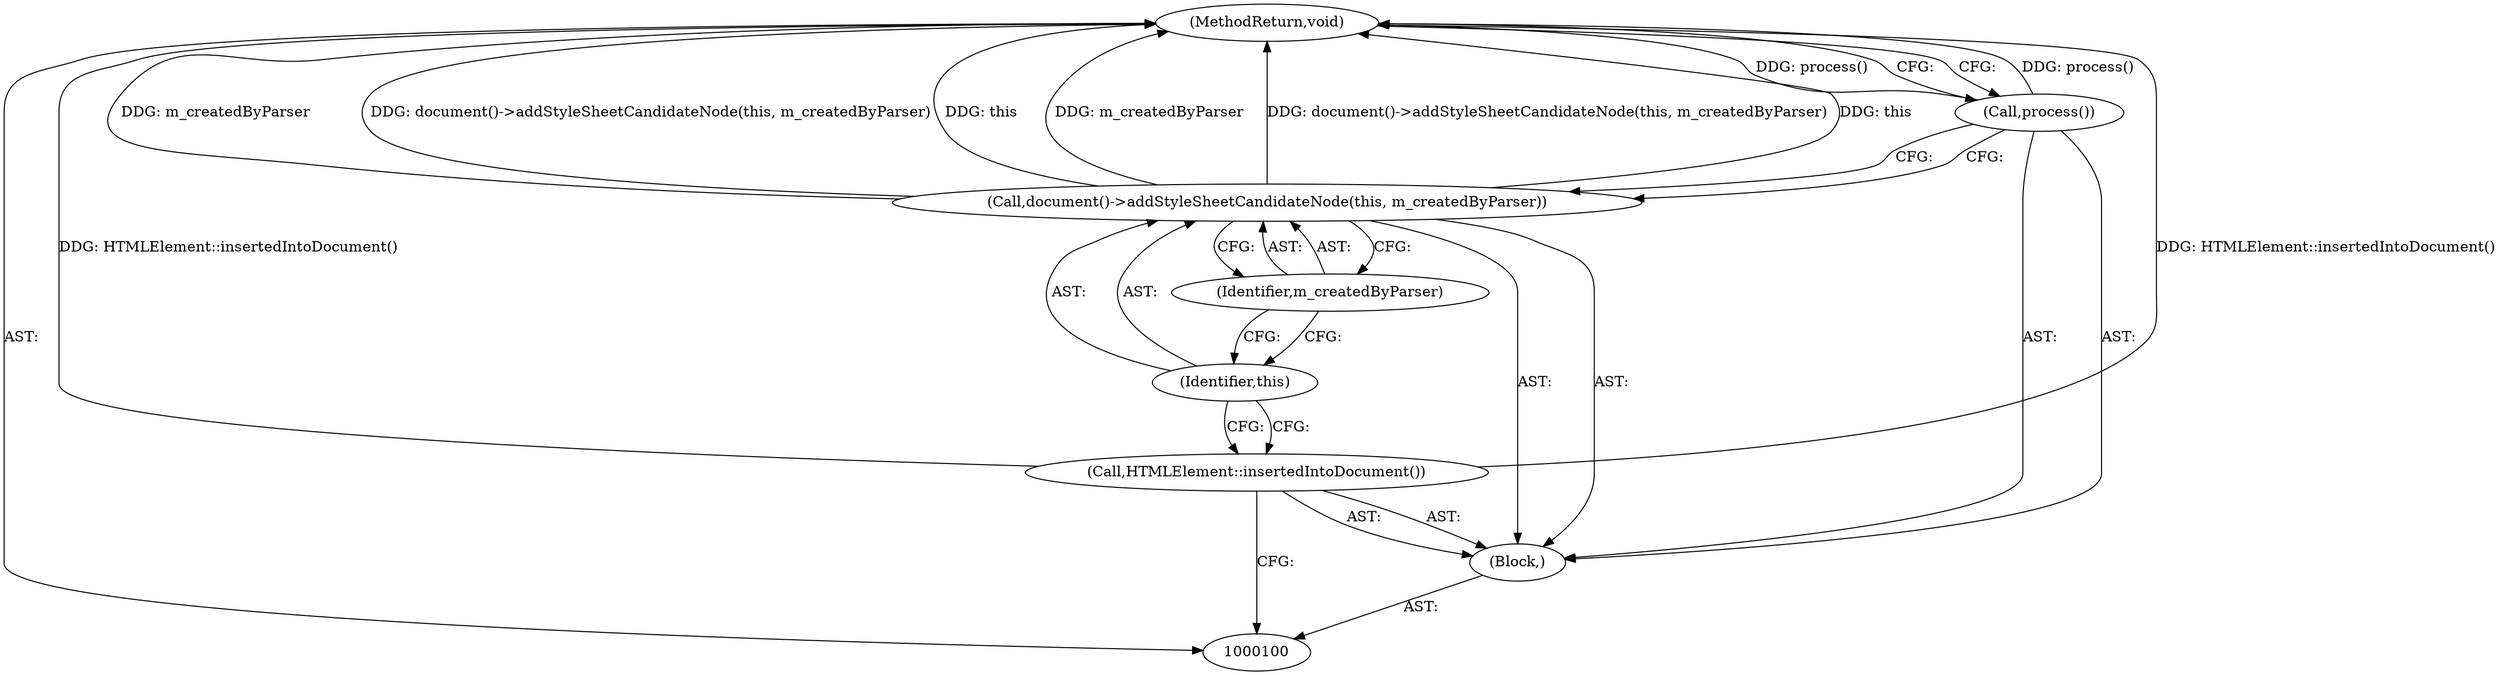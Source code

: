 digraph "0_Chrome_61b77165a1125a80f105f4382a99d9d7a1eb0cf2_2" {
"1000107" [label="(MethodReturn,void)"];
"1000101" [label="(Block,)"];
"1000102" [label="(Call,HTMLElement::insertedIntoDocument())"];
"1000104" [label="(Identifier,this)"];
"1000103" [label="(Call,document()->addStyleSheetCandidateNode(this, m_createdByParser))"];
"1000105" [label="(Identifier,m_createdByParser)"];
"1000106" [label="(Call,process())"];
"1000107" -> "1000100"  [label="AST: "];
"1000107" -> "1000106"  [label="CFG: "];
"1000103" -> "1000107"  [label="DDG: this"];
"1000103" -> "1000107"  [label="DDG: m_createdByParser"];
"1000103" -> "1000107"  [label="DDG: document()->addStyleSheetCandidateNode(this, m_createdByParser)"];
"1000102" -> "1000107"  [label="DDG: HTMLElement::insertedIntoDocument()"];
"1000106" -> "1000107"  [label="DDG: process()"];
"1000101" -> "1000100"  [label="AST: "];
"1000102" -> "1000101"  [label="AST: "];
"1000103" -> "1000101"  [label="AST: "];
"1000106" -> "1000101"  [label="AST: "];
"1000102" -> "1000101"  [label="AST: "];
"1000102" -> "1000100"  [label="CFG: "];
"1000104" -> "1000102"  [label="CFG: "];
"1000102" -> "1000107"  [label="DDG: HTMLElement::insertedIntoDocument()"];
"1000104" -> "1000103"  [label="AST: "];
"1000104" -> "1000102"  [label="CFG: "];
"1000105" -> "1000104"  [label="CFG: "];
"1000103" -> "1000101"  [label="AST: "];
"1000103" -> "1000105"  [label="CFG: "];
"1000104" -> "1000103"  [label="AST: "];
"1000105" -> "1000103"  [label="AST: "];
"1000106" -> "1000103"  [label="CFG: "];
"1000103" -> "1000107"  [label="DDG: this"];
"1000103" -> "1000107"  [label="DDG: m_createdByParser"];
"1000103" -> "1000107"  [label="DDG: document()->addStyleSheetCandidateNode(this, m_createdByParser)"];
"1000105" -> "1000103"  [label="AST: "];
"1000105" -> "1000104"  [label="CFG: "];
"1000103" -> "1000105"  [label="CFG: "];
"1000106" -> "1000101"  [label="AST: "];
"1000106" -> "1000103"  [label="CFG: "];
"1000107" -> "1000106"  [label="CFG: "];
"1000106" -> "1000107"  [label="DDG: process()"];
}
